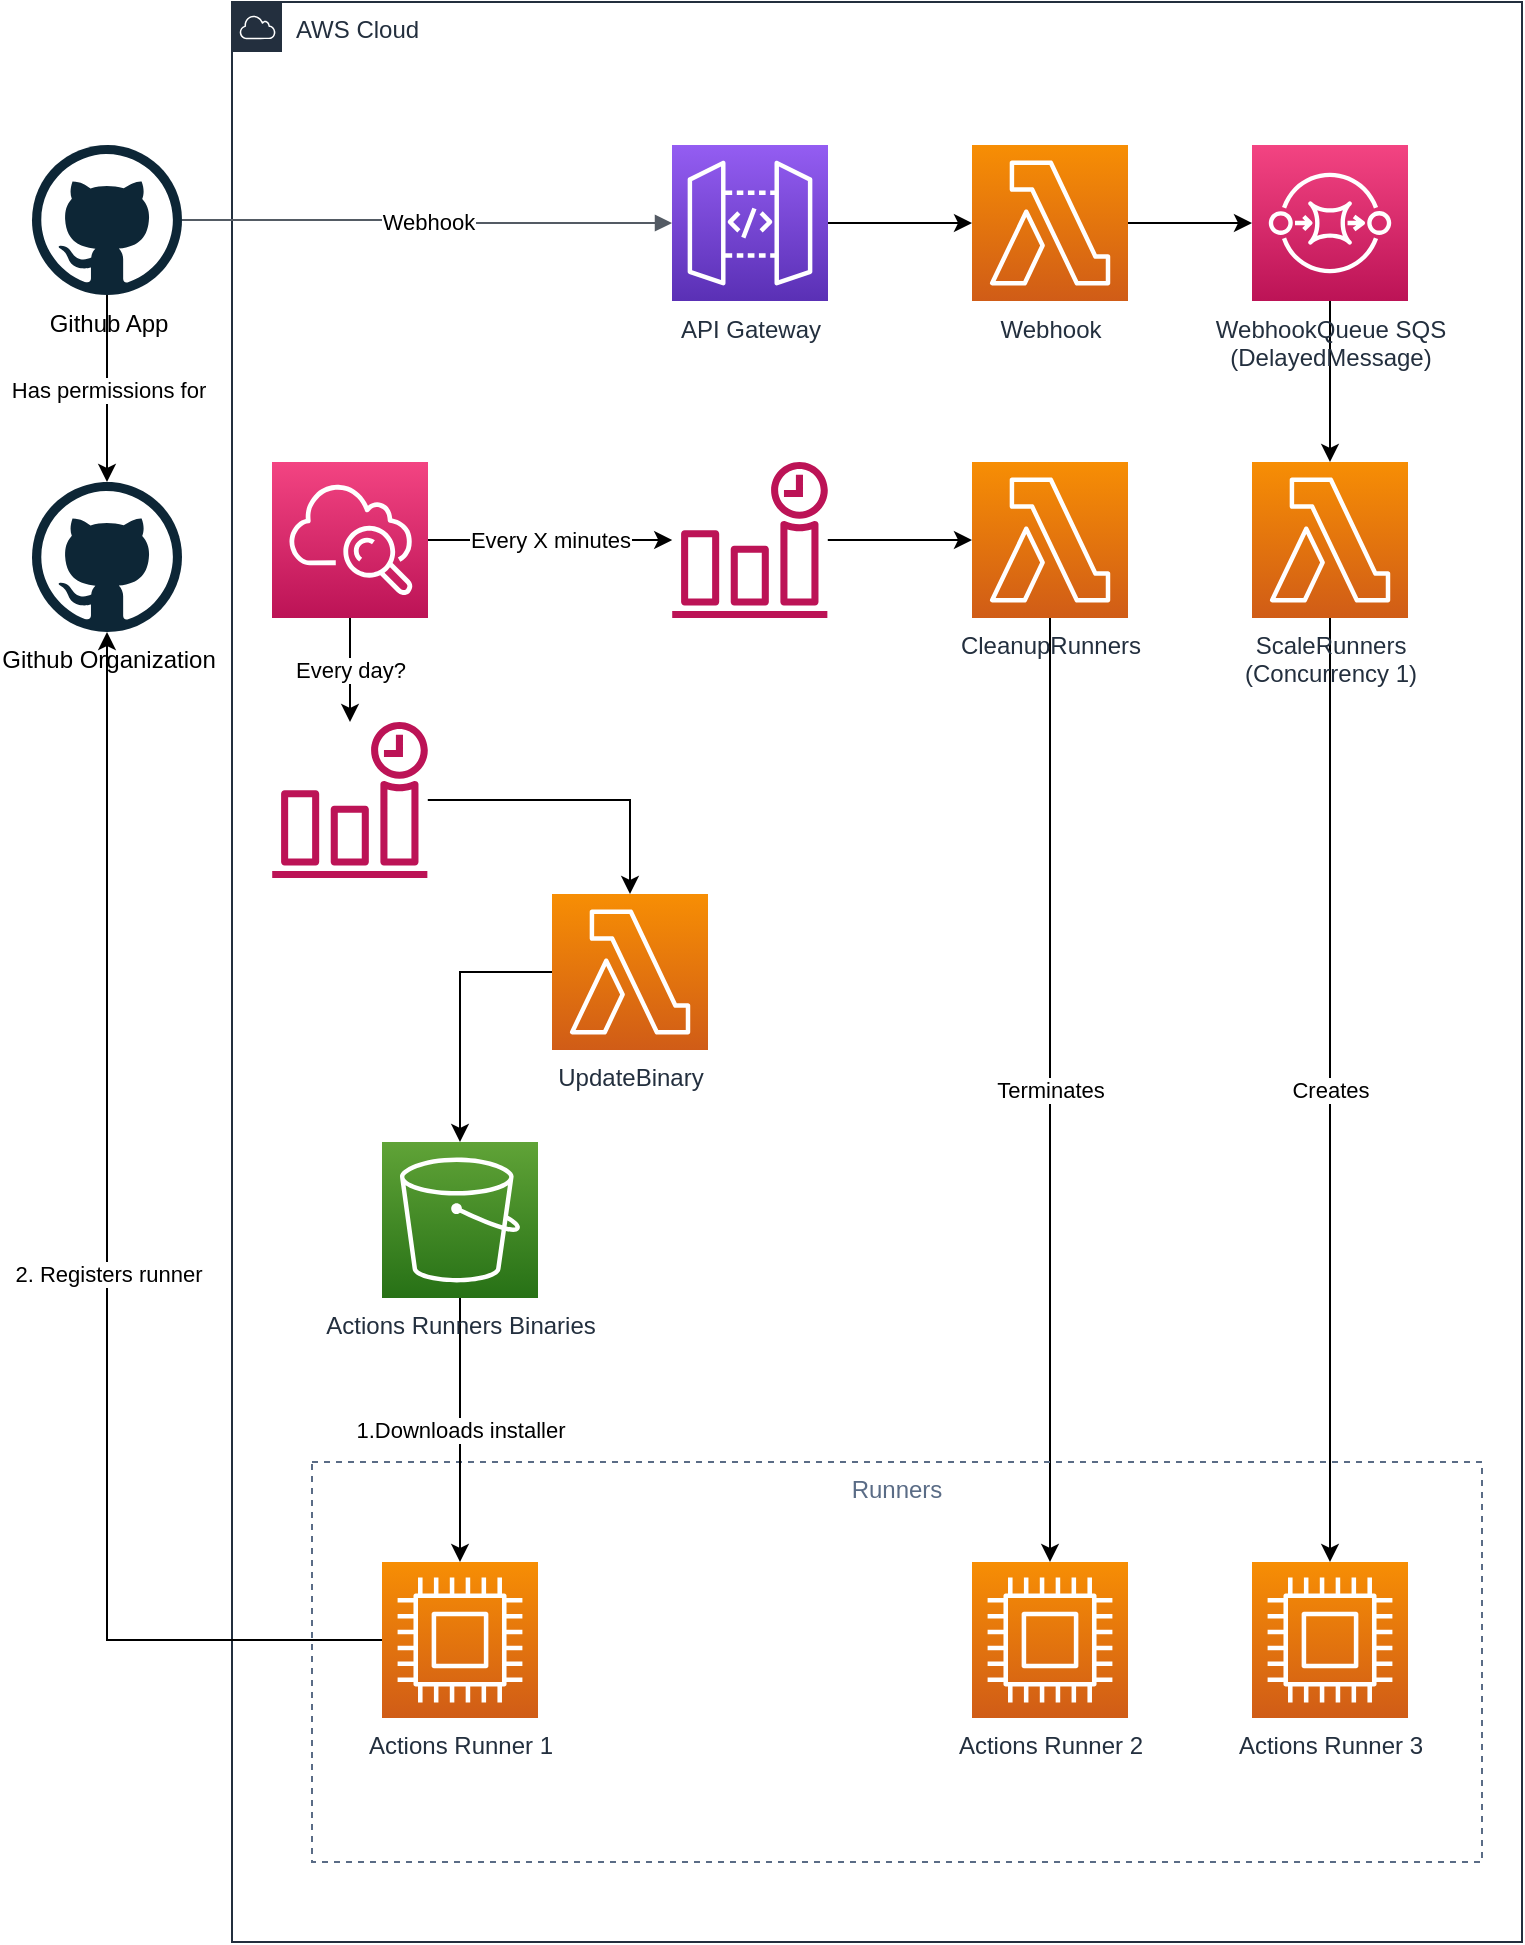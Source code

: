 <mxfile version="13.0.1" type="device"><diagram id="L_F16tsUUGYpfsHa_sY0" name="Page-1"><mxGraphModel dx="1092" dy="989" grid="1" gridSize="10" guides="1" tooltips="1" connect="1" arrows="1" fold="1" page="1" pageScale="1" pageWidth="827" pageHeight="1169" math="0" shadow="0"><root><mxCell id="0"/><mxCell id="1" parent="0"/><mxCell id="0loUlx6QZTzcR2Y8YaQj-22" value="AWS Cloud" style="points=[[0,0],[0.25,0],[0.5,0],[0.75,0],[1,0],[1,0.25],[1,0.5],[1,0.75],[1,1],[0.75,1],[0.5,1],[0.25,1],[0,1],[0,0.75],[0,0.5],[0,0.25]];outlineConnect=0;gradientColor=none;html=1;whiteSpace=wrap;fontSize=12;fontStyle=0;shape=mxgraph.aws4.group;grIcon=mxgraph.aws4.group_aws_cloud;strokeColor=#232F3E;fillColor=none;verticalAlign=top;align=left;spacingLeft=30;fontColor=#232F3E;dashed=0;" parent="1" vertex="1"><mxGeometry x="160" y="60" width="645" height="970" as="geometry"/></mxCell><mxCell id="0loUlx6QZTzcR2Y8YaQj-6" value="" style="edgeStyle=orthogonalEdgeStyle;rounded=0;orthogonalLoop=1;jettySize=auto;html=1;" parent="1" source="0loUlx6QZTzcR2Y8YaQj-1" target="0loUlx6QZTzcR2Y8YaQj-4" edge="1"><mxGeometry relative="1" as="geometry"/></mxCell><mxCell id="0loUlx6QZTzcR2Y8YaQj-1" value="API Gateway" style="outlineConnect=0;fontColor=#232F3E;gradientColor=#945DF2;gradientDirection=north;fillColor=#5A30B5;strokeColor=#ffffff;dashed=0;verticalLabelPosition=bottom;verticalAlign=top;align=center;html=1;fontSize=12;fontStyle=0;aspect=fixed;shape=mxgraph.aws4.resourceIcon;resIcon=mxgraph.aws4.api_gateway;" parent="1" vertex="1"><mxGeometry x="380" y="131.5" width="78" height="78" as="geometry"/></mxCell><mxCell id="0loUlx6QZTzcR2Y8YaQj-2" value="Webhook" style="edgeStyle=orthogonalEdgeStyle;html=1;endArrow=block;elbow=vertical;startArrow=none;endFill=1;strokeColor=#545B64;rounded=0;" parent="1" source="0loUlx6QZTzcR2Y8YaQj-3" target="0loUlx6QZTzcR2Y8YaQj-1" edge="1"><mxGeometry width="100" relative="1" as="geometry"><mxPoint x="270" y="169" as="sourcePoint"/><mxPoint x="260" y="168.5" as="targetPoint"/></mxGeometry></mxCell><mxCell id="Nz6L6t8w6_kNtJkWKc4p-3" value="Has permissions for" style="edgeStyle=orthogonalEdgeStyle;rounded=0;orthogonalLoop=1;jettySize=auto;html=1;" parent="1" source="0loUlx6QZTzcR2Y8YaQj-3" target="Nz6L6t8w6_kNtJkWKc4p-1" edge="1"><mxGeometry relative="1" as="geometry"><mxPoint x="97.5" y="286.5" as="targetPoint"/></mxGeometry></mxCell><mxCell id="0loUlx6QZTzcR2Y8YaQj-3" value="Github App&lt;br&gt;" style="dashed=0;outlineConnect=0;html=1;align=center;labelPosition=center;verticalLabelPosition=bottom;verticalAlign=top;shape=mxgraph.weblogos.github" parent="1" vertex="1"><mxGeometry x="60" y="131.5" width="75" height="75" as="geometry"/></mxCell><mxCell id="0loUlx6QZTzcR2Y8YaQj-7" value="" style="edgeStyle=orthogonalEdgeStyle;rounded=0;orthogonalLoop=1;jettySize=auto;html=1;" parent="1" source="0loUlx6QZTzcR2Y8YaQj-4" target="0loUlx6QZTzcR2Y8YaQj-5" edge="1"><mxGeometry relative="1" as="geometry"/></mxCell><mxCell id="0loUlx6QZTzcR2Y8YaQj-4" value="Webhook" style="outlineConnect=0;fontColor=#232F3E;gradientColor=#F78E04;gradientDirection=north;fillColor=#D05C17;strokeColor=#ffffff;dashed=0;verticalLabelPosition=bottom;verticalAlign=top;align=center;html=1;fontSize=12;fontStyle=0;aspect=fixed;shape=mxgraph.aws4.resourceIcon;resIcon=mxgraph.aws4.lambda;" parent="1" vertex="1"><mxGeometry x="530" y="131.5" width="78" height="78" as="geometry"/></mxCell><mxCell id="0loUlx6QZTzcR2Y8YaQj-11" style="edgeStyle=orthogonalEdgeStyle;rounded=0;orthogonalLoop=1;jettySize=auto;html=1;" parent="1" source="0loUlx6QZTzcR2Y8YaQj-5" target="0loUlx6QZTzcR2Y8YaQj-10" edge="1"><mxGeometry relative="1" as="geometry"/></mxCell><mxCell id="0loUlx6QZTzcR2Y8YaQj-5" value="WebhookQueue SQS &lt;br&gt;(DelayedMessage)" style="outlineConnect=0;fontColor=#232F3E;gradientColor=#F34482;gradientDirection=north;fillColor=#BC1356;strokeColor=#ffffff;dashed=0;verticalLabelPosition=bottom;verticalAlign=top;align=center;html=1;fontSize=12;fontStyle=0;aspect=fixed;shape=mxgraph.aws4.resourceIcon;resIcon=mxgraph.aws4.sqs;" parent="1" vertex="1"><mxGeometry x="670" y="131.5" width="78" height="78" as="geometry"/></mxCell><mxCell id="0loUlx6QZTzcR2Y8YaQj-27" value="Creates" style="edgeStyle=orthogonalEdgeStyle;rounded=0;orthogonalLoop=1;jettySize=auto;html=1;" parent="1" source="0loUlx6QZTzcR2Y8YaQj-10" target="0loUlx6QZTzcR2Y8YaQj-26" edge="1"><mxGeometry relative="1" as="geometry"/></mxCell><mxCell id="0loUlx6QZTzcR2Y8YaQj-10" value="ScaleRunners&lt;br&gt;(Concurrency 1)" style="outlineConnect=0;fontColor=#232F3E;gradientColor=#F78E04;gradientDirection=north;fillColor=#D05C17;strokeColor=#ffffff;dashed=0;verticalLabelPosition=bottom;verticalAlign=top;align=center;html=1;fontSize=12;fontStyle=0;aspect=fixed;shape=mxgraph.aws4.resourceIcon;resIcon=mxgraph.aws4.lambda;" parent="1" vertex="1"><mxGeometry x="670" y="290" width="78" height="78" as="geometry"/></mxCell><mxCell id="0loUlx6QZTzcR2Y8YaQj-18" value="Every X minutes" style="edgeStyle=orthogonalEdgeStyle;rounded=0;orthogonalLoop=1;jettySize=auto;html=1;" parent="1" source="0loUlx6QZTzcR2Y8YaQj-16" target="0loUlx6QZTzcR2Y8YaQj-17" edge="1"><mxGeometry relative="1" as="geometry"/></mxCell><mxCell id="0loUlx6QZTzcR2Y8YaQj-34" value="Every day?" style="edgeStyle=orthogonalEdgeStyle;rounded=0;orthogonalLoop=1;jettySize=auto;html=1;" parent="1" source="0loUlx6QZTzcR2Y8YaQj-16" target="0loUlx6QZTzcR2Y8YaQj-33" edge="1"><mxGeometry relative="1" as="geometry"/></mxCell><mxCell id="0loUlx6QZTzcR2Y8YaQj-16" value="" style="outlineConnect=0;fontColor=#232F3E;gradientColor=#F34482;gradientDirection=north;fillColor=#BC1356;strokeColor=#ffffff;dashed=0;verticalLabelPosition=bottom;verticalAlign=top;align=center;html=1;fontSize=12;fontStyle=0;aspect=fixed;shape=mxgraph.aws4.resourceIcon;resIcon=mxgraph.aws4.cloudwatch;" parent="1" vertex="1"><mxGeometry x="180" y="290" width="78" height="78" as="geometry"/></mxCell><mxCell id="0loUlx6QZTzcR2Y8YaQj-21" value="" style="edgeStyle=orthogonalEdgeStyle;rounded=0;orthogonalLoop=1;jettySize=auto;html=1;" parent="1" source="0loUlx6QZTzcR2Y8YaQj-17" target="0loUlx6QZTzcR2Y8YaQj-19" edge="1"><mxGeometry relative="1" as="geometry"><mxPoint x="368" y="489" as="targetPoint"/></mxGeometry></mxCell><mxCell id="0loUlx6QZTzcR2Y8YaQj-17" value="" style="outlineConnect=0;fontColor=#232F3E;gradientColor=none;fillColor=#BC1356;strokeColor=none;dashed=0;verticalLabelPosition=bottom;verticalAlign=top;align=center;html=1;fontSize=12;fontStyle=0;aspect=fixed;pointerEvents=1;shape=mxgraph.aws4.event_time_based;" parent="1" vertex="1"><mxGeometry x="380" y="290" width="78" height="78" as="geometry"/></mxCell><mxCell id="0loUlx6QZTzcR2Y8YaQj-28" value="Terminates" style="edgeStyle=orthogonalEdgeStyle;rounded=0;orthogonalLoop=1;jettySize=auto;html=1;" parent="1" source="0loUlx6QZTzcR2Y8YaQj-19" target="0loUlx6QZTzcR2Y8YaQj-38" edge="1"><mxGeometry relative="1" as="geometry"/></mxCell><mxCell id="0loUlx6QZTzcR2Y8YaQj-19" value="CleanupRunners" style="outlineConnect=0;fontColor=#232F3E;gradientColor=#F78E04;gradientDirection=north;fillColor=#D05C17;strokeColor=#ffffff;dashed=0;verticalLabelPosition=bottom;verticalAlign=top;align=center;html=1;fontSize=12;fontStyle=0;aspect=fixed;shape=mxgraph.aws4.resourceIcon;resIcon=mxgraph.aws4.lambda;" parent="1" vertex="1"><mxGeometry x="530" y="290" width="78" height="78" as="geometry"/></mxCell><mxCell id="0loUlx6QZTzcR2Y8YaQj-23" value="Runners" style="fillColor=none;strokeColor=#5A6C86;dashed=1;verticalAlign=top;fontStyle=0;fontColor=#5A6C86;" parent="1" vertex="1"><mxGeometry x="200" y="790" width="585" height="200" as="geometry"/></mxCell><mxCell id="0loUlx6QZTzcR2Y8YaQj-32" value="2. Registers runner" style="edgeStyle=orthogonalEdgeStyle;rounded=0;orthogonalLoop=1;jettySize=auto;html=1;" parent="1" source="0loUlx6QZTzcR2Y8YaQj-24" target="Nz6L6t8w6_kNtJkWKc4p-1" edge="1"><mxGeometry relative="1" as="geometry"><mxPoint x="100" y="370" as="targetPoint"/></mxGeometry></mxCell><mxCell id="0loUlx6QZTzcR2Y8YaQj-24" value="Actions Runner 1" style="outlineConnect=0;fontColor=#232F3E;gradientColor=#F78E04;gradientDirection=north;fillColor=#D05C17;strokeColor=#ffffff;dashed=0;verticalLabelPosition=bottom;verticalAlign=top;align=center;html=1;fontSize=12;fontStyle=0;aspect=fixed;shape=mxgraph.aws4.resourceIcon;resIcon=mxgraph.aws4.compute;" parent="1" vertex="1"><mxGeometry x="235" y="840" width="78" height="78" as="geometry"/></mxCell><mxCell id="0loUlx6QZTzcR2Y8YaQj-26" value="Actions Runner 3" style="outlineConnect=0;fontColor=#232F3E;gradientColor=#F78E04;gradientDirection=north;fillColor=#D05C17;strokeColor=#ffffff;dashed=0;verticalLabelPosition=bottom;verticalAlign=top;align=center;html=1;fontSize=12;fontStyle=0;aspect=fixed;shape=mxgraph.aws4.resourceIcon;resIcon=mxgraph.aws4.compute;" parent="1" vertex="1"><mxGeometry x="670" y="840" width="78" height="78" as="geometry"/></mxCell><mxCell id="0loUlx6QZTzcR2Y8YaQj-31" value="1.Downloads installer" style="edgeStyle=orthogonalEdgeStyle;rounded=0;orthogonalLoop=1;jettySize=auto;html=1;" parent="1" source="0loUlx6QZTzcR2Y8YaQj-29" target="0loUlx6QZTzcR2Y8YaQj-24" edge="1"><mxGeometry relative="1" as="geometry"/></mxCell><mxCell id="0loUlx6QZTzcR2Y8YaQj-29" value="Actions Runners Binaries" style="outlineConnect=0;fontColor=#232F3E;gradientColor=#60A337;gradientDirection=north;fillColor=#277116;strokeColor=#ffffff;dashed=0;verticalLabelPosition=bottom;verticalAlign=top;align=center;html=1;fontSize=12;fontStyle=0;aspect=fixed;shape=mxgraph.aws4.resourceIcon;resIcon=mxgraph.aws4.s3;" parent="1" vertex="1"><mxGeometry x="235" y="630" width="78" height="78" as="geometry"/></mxCell><mxCell id="0loUlx6QZTzcR2Y8YaQj-36" style="edgeStyle=orthogonalEdgeStyle;rounded=0;orthogonalLoop=1;jettySize=auto;html=1;" parent="1" source="0loUlx6QZTzcR2Y8YaQj-33" target="0loUlx6QZTzcR2Y8YaQj-35" edge="1"><mxGeometry relative="1" as="geometry"/></mxCell><mxCell id="0loUlx6QZTzcR2Y8YaQj-33" value="" style="outlineConnect=0;fontColor=#232F3E;gradientColor=none;fillColor=#BC1356;strokeColor=none;dashed=0;verticalLabelPosition=bottom;verticalAlign=top;align=center;html=1;fontSize=12;fontStyle=0;aspect=fixed;pointerEvents=1;shape=mxgraph.aws4.event_time_based;" parent="1" vertex="1"><mxGeometry x="180" y="420" width="78" height="78" as="geometry"/></mxCell><mxCell id="0loUlx6QZTzcR2Y8YaQj-37" style="edgeStyle=orthogonalEdgeStyle;rounded=0;orthogonalLoop=1;jettySize=auto;html=1;" parent="1" source="0loUlx6QZTzcR2Y8YaQj-35" target="0loUlx6QZTzcR2Y8YaQj-29" edge="1"><mxGeometry relative="1" as="geometry"/></mxCell><mxCell id="0loUlx6QZTzcR2Y8YaQj-35" value="UpdateBinary" style="outlineConnect=0;fontColor=#232F3E;gradientColor=#F78E04;gradientDirection=north;fillColor=#D05C17;strokeColor=#ffffff;dashed=0;verticalLabelPosition=bottom;verticalAlign=top;align=center;html=1;fontSize=12;fontStyle=0;aspect=fixed;shape=mxgraph.aws4.resourceIcon;resIcon=mxgraph.aws4.lambda;" parent="1" vertex="1"><mxGeometry x="320" y="506" width="78" height="78" as="geometry"/></mxCell><mxCell id="0loUlx6QZTzcR2Y8YaQj-38" value="Actions Runner 2" style="outlineConnect=0;fontColor=#232F3E;gradientColor=#F78E04;gradientDirection=north;fillColor=#D05C17;strokeColor=#ffffff;dashed=0;verticalLabelPosition=bottom;verticalAlign=top;align=center;html=1;fontSize=12;fontStyle=0;aspect=fixed;shape=mxgraph.aws4.resourceIcon;resIcon=mxgraph.aws4.compute;" parent="1" vertex="1"><mxGeometry x="530" y="840" width="78" height="78" as="geometry"/></mxCell><mxCell id="Nz6L6t8w6_kNtJkWKc4p-1" value="Github Organization" style="dashed=0;outlineConnect=0;html=1;align=center;labelPosition=center;verticalLabelPosition=bottom;verticalAlign=top;shape=mxgraph.weblogos.github" parent="1" vertex="1"><mxGeometry x="60" y="300" width="75" height="75" as="geometry"/></mxCell></root></mxGraphModel></diagram></mxfile>
